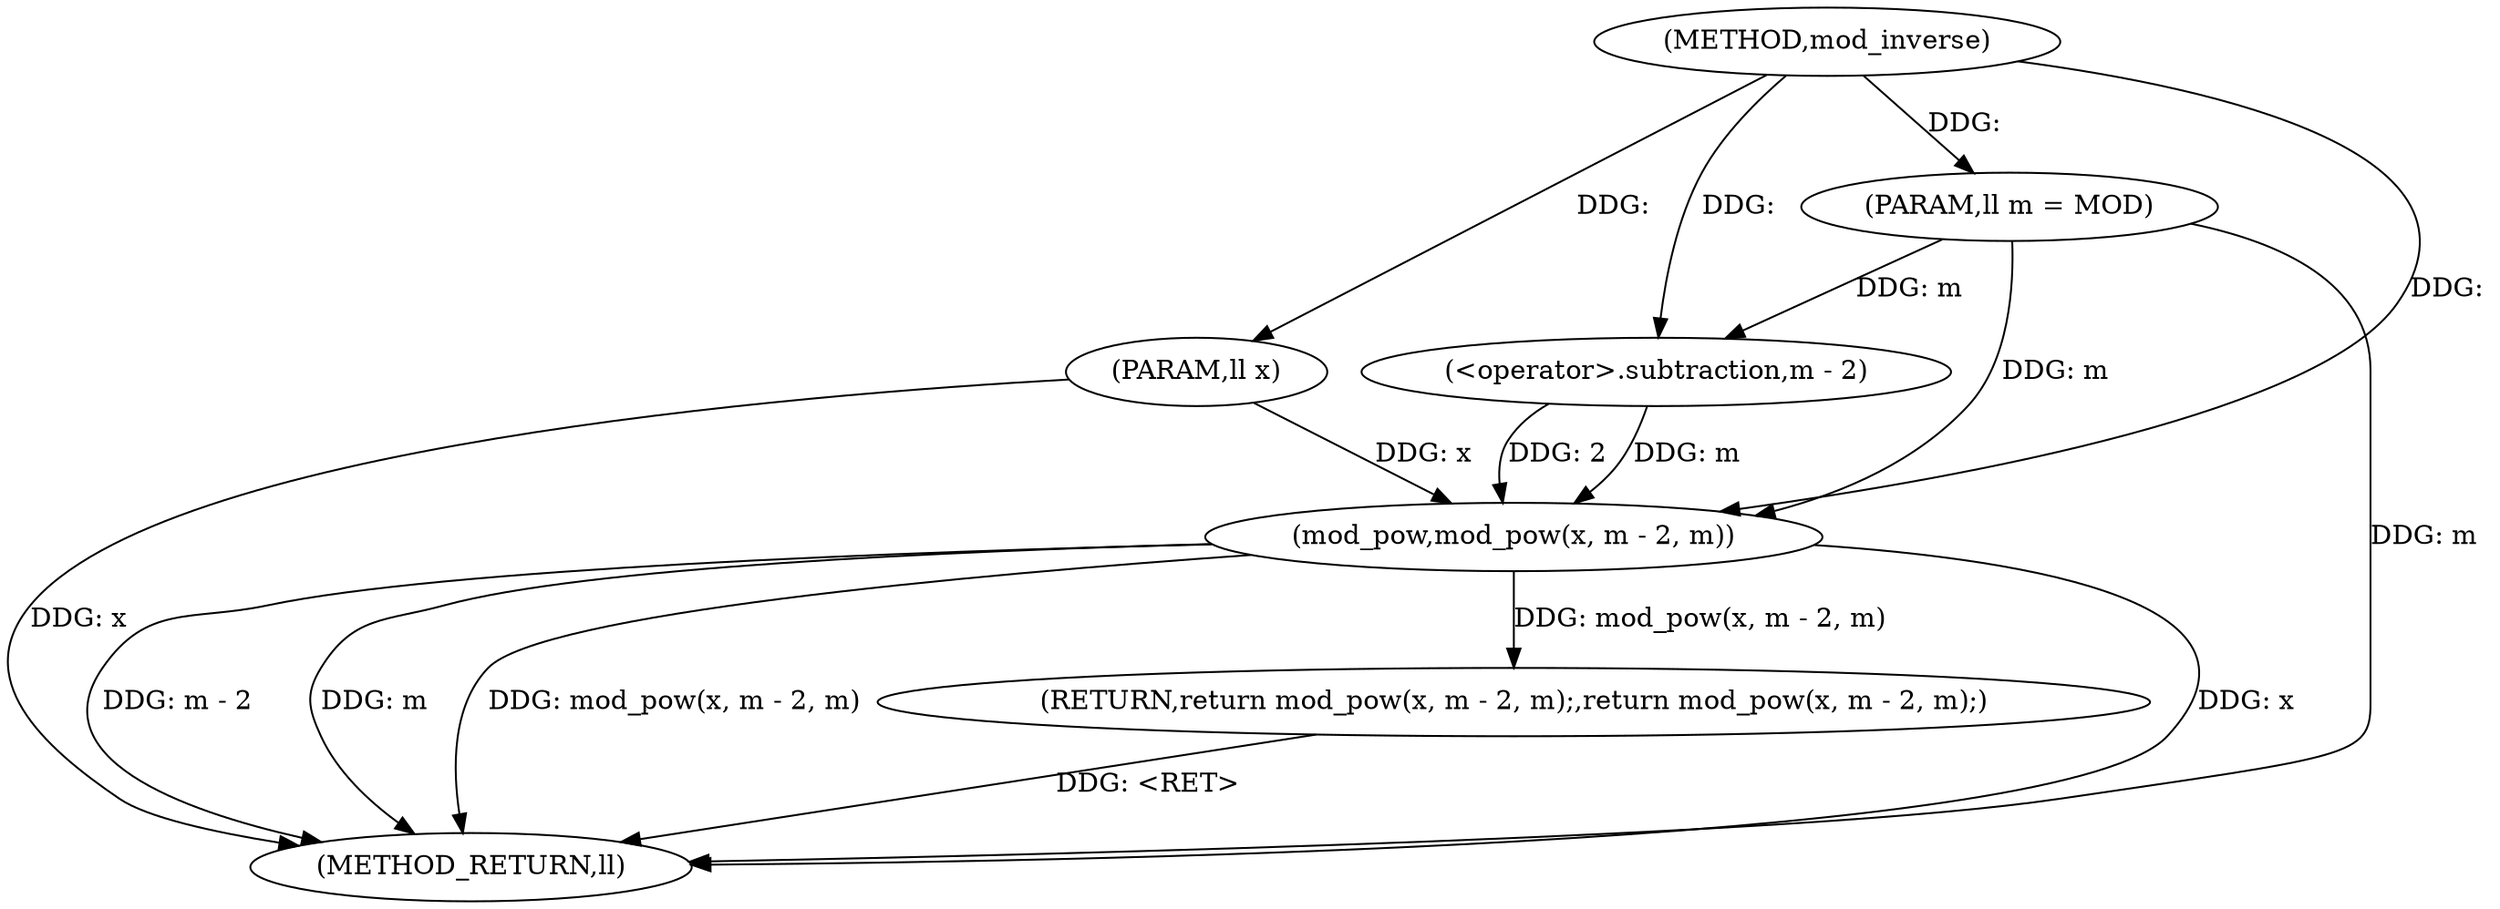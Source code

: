 digraph "mod_inverse" {  
"1000412" [label = "(METHOD,mod_inverse)" ]
"1000423" [label = "(METHOD_RETURN,ll)" ]
"1000413" [label = "(PARAM,ll x)" ]
"1000414" [label = "(PARAM,ll m = MOD)" ]
"1000416" [label = "(RETURN,return mod_pow(x, m - 2, m);,return mod_pow(x, m - 2, m);)" ]
"1000417" [label = "(mod_pow,mod_pow(x, m - 2, m))" ]
"1000419" [label = "(<operator>.subtraction,m - 2)" ]
  "1000416" -> "1000423"  [ label = "DDG: <RET>"] 
  "1000413" -> "1000423"  [ label = "DDG: x"] 
  "1000414" -> "1000423"  [ label = "DDG: m"] 
  "1000417" -> "1000423"  [ label = "DDG: x"] 
  "1000417" -> "1000423"  [ label = "DDG: m - 2"] 
  "1000417" -> "1000423"  [ label = "DDG: m"] 
  "1000417" -> "1000423"  [ label = "DDG: mod_pow(x, m - 2, m)"] 
  "1000412" -> "1000413"  [ label = "DDG: "] 
  "1000412" -> "1000414"  [ label = "DDG: "] 
  "1000417" -> "1000416"  [ label = "DDG: mod_pow(x, m - 2, m)"] 
  "1000413" -> "1000417"  [ label = "DDG: x"] 
  "1000412" -> "1000417"  [ label = "DDG: "] 
  "1000419" -> "1000417"  [ label = "DDG: m"] 
  "1000414" -> "1000417"  [ label = "DDG: m"] 
  "1000419" -> "1000417"  [ label = "DDG: 2"] 
  "1000414" -> "1000419"  [ label = "DDG: m"] 
  "1000412" -> "1000419"  [ label = "DDG: "] 
}
